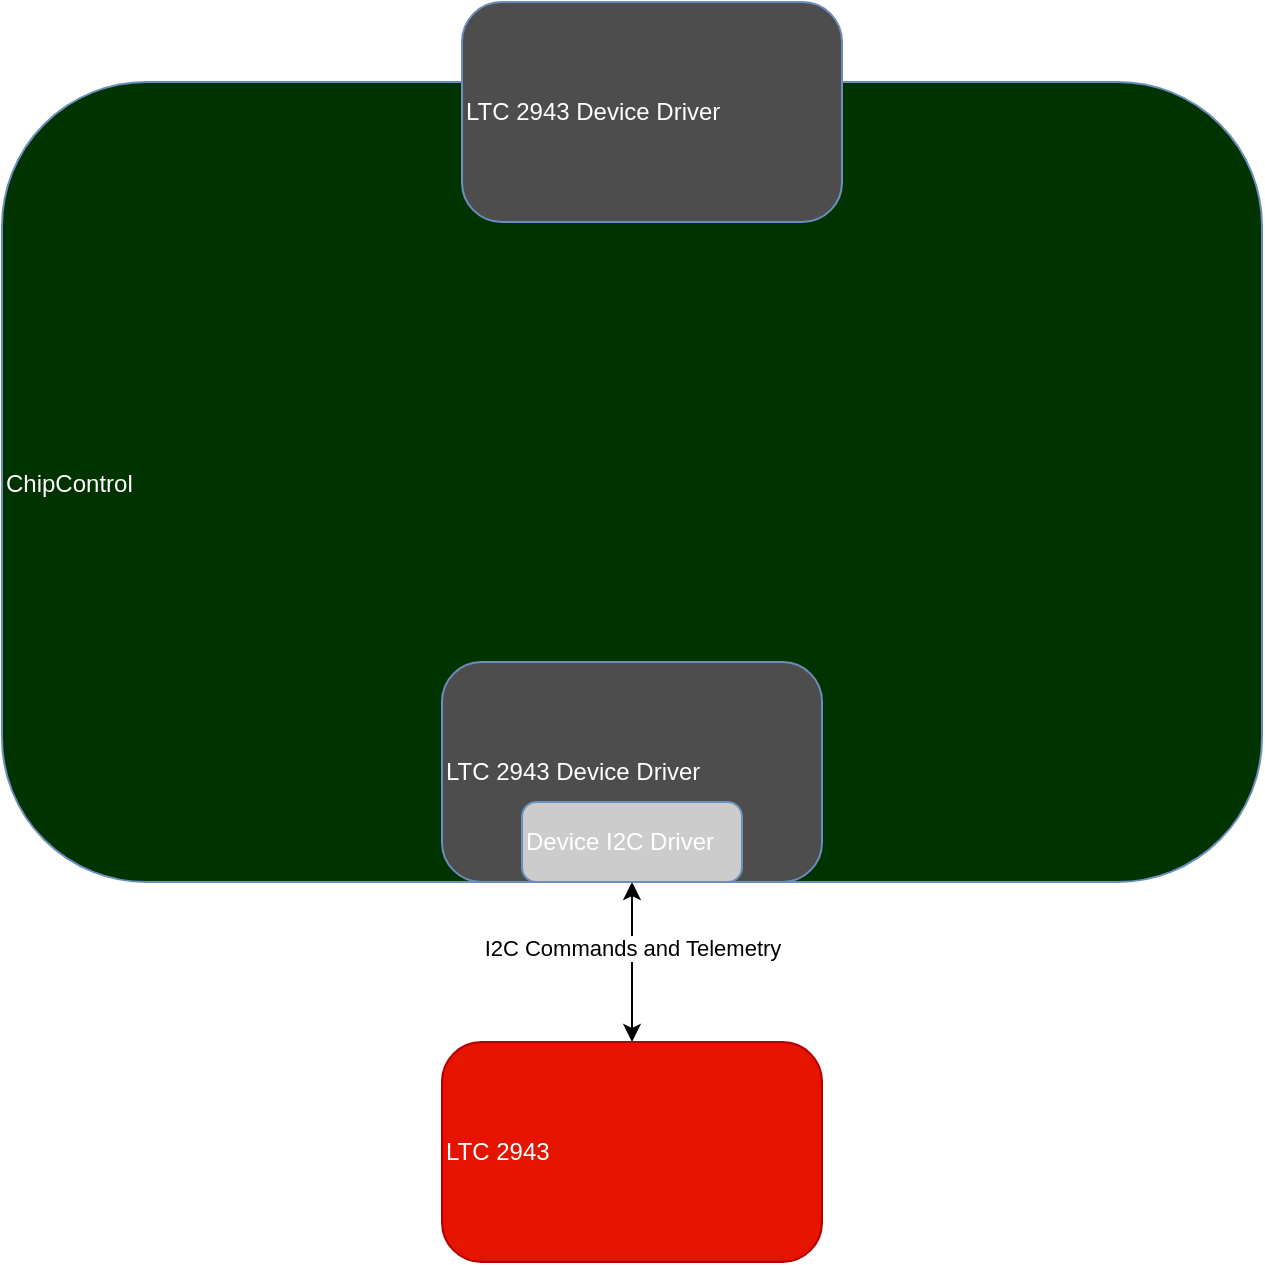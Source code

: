 <mxfile version="21.6.5" type="github">
  <diagram name="Page-1" id="YSngG0qGiOhu6M7bXhyd">
    <mxGraphModel dx="934" dy="1615" grid="1" gridSize="10" guides="1" tooltips="1" connect="1" arrows="1" fold="1" page="1" pageScale="1" pageWidth="850" pageHeight="1100" math="0" shadow="0">
      <root>
        <mxCell id="0" />
        <mxCell id="1" parent="0" />
        <mxCell id="AsTAmV6llMDFFiS0ubSx-2" value="&lt;div style=&quot;line-height: 150%;&quot;&gt;&lt;span style=&quot;background-color: initial; color: rgb(255, 255, 255);&quot;&gt;ChipControl&amp;nbsp;&lt;/span&gt;&lt;br&gt;&lt;/div&gt;" style="rounded=1;whiteSpace=wrap;html=1;fillColor=#003300;strokeColor=#6c8ebf;gradientColor=none;align=left;arcSize=18;" vertex="1" parent="1">
          <mxGeometry x="90" y="-120" width="630" height="400" as="geometry" />
        </mxCell>
        <mxCell id="AsTAmV6llMDFFiS0ubSx-3" value="&lt;font color=&quot;#ffffff&quot;&gt;LTC 2943 Device Driver&lt;/font&gt;" style="rounded=1;whiteSpace=wrap;html=1;fillColor=#4D4D4D;strokeColor=#6c8ebf;gradientColor=none;align=left;arcSize=18;" vertex="1" parent="1">
          <mxGeometry x="310" y="170" width="190" height="110" as="geometry" />
        </mxCell>
        <mxCell id="AsTAmV6llMDFFiS0ubSx-7" style="edgeStyle=orthogonalEdgeStyle;rounded=0;orthogonalLoop=1;jettySize=auto;html=1;exitX=0.5;exitY=1;exitDx=0;exitDy=0;entryX=0.5;entryY=0;entryDx=0;entryDy=0;startArrow=classic;startFill=1;" edge="1" parent="1" source="AsTAmV6llMDFFiS0ubSx-4" target="AsTAmV6llMDFFiS0ubSx-5">
          <mxGeometry relative="1" as="geometry" />
        </mxCell>
        <mxCell id="AsTAmV6llMDFFiS0ubSx-8" value="I2C Commands and Telemetry" style="edgeLabel;html=1;align=center;verticalAlign=middle;resizable=0;points=[];" vertex="1" connectable="0" parent="AsTAmV6llMDFFiS0ubSx-7">
          <mxGeometry x="-0.183" y="4" relative="1" as="geometry">
            <mxPoint x="-4" as="offset" />
          </mxGeometry>
        </mxCell>
        <mxCell id="AsTAmV6llMDFFiS0ubSx-4" value="&lt;font color=&quot;#ffffff&quot;&gt;Device I2C Driver&lt;/font&gt;" style="rounded=1;whiteSpace=wrap;html=1;fillColor=#CCCCCC;strokeColor=#6c8ebf;gradientColor=none;align=left;arcSize=18;" vertex="1" parent="1">
          <mxGeometry x="350" y="240" width="110" height="40" as="geometry" />
        </mxCell>
        <mxCell id="AsTAmV6llMDFFiS0ubSx-5" value="&lt;font color=&quot;#ffffff&quot;&gt;LTC 2943&lt;/font&gt;" style="rounded=1;whiteSpace=wrap;html=1;fillColor=#e51400;strokeColor=#B20000;align=left;arcSize=18;fontColor=#ffffff;" vertex="1" parent="1">
          <mxGeometry x="310" y="360" width="190" height="110" as="geometry" />
        </mxCell>
        <mxCell id="AsTAmV6llMDFFiS0ubSx-9" value="&lt;font color=&quot;#ffffff&quot;&gt;LTC 2943 Device Driver&lt;/font&gt;" style="rounded=1;whiteSpace=wrap;html=1;fillColor=#4D4D4D;strokeColor=#6c8ebf;gradientColor=none;align=left;arcSize=18;" vertex="1" parent="1">
          <mxGeometry x="320" y="-160" width="190" height="110" as="geometry" />
        </mxCell>
      </root>
    </mxGraphModel>
  </diagram>
</mxfile>
